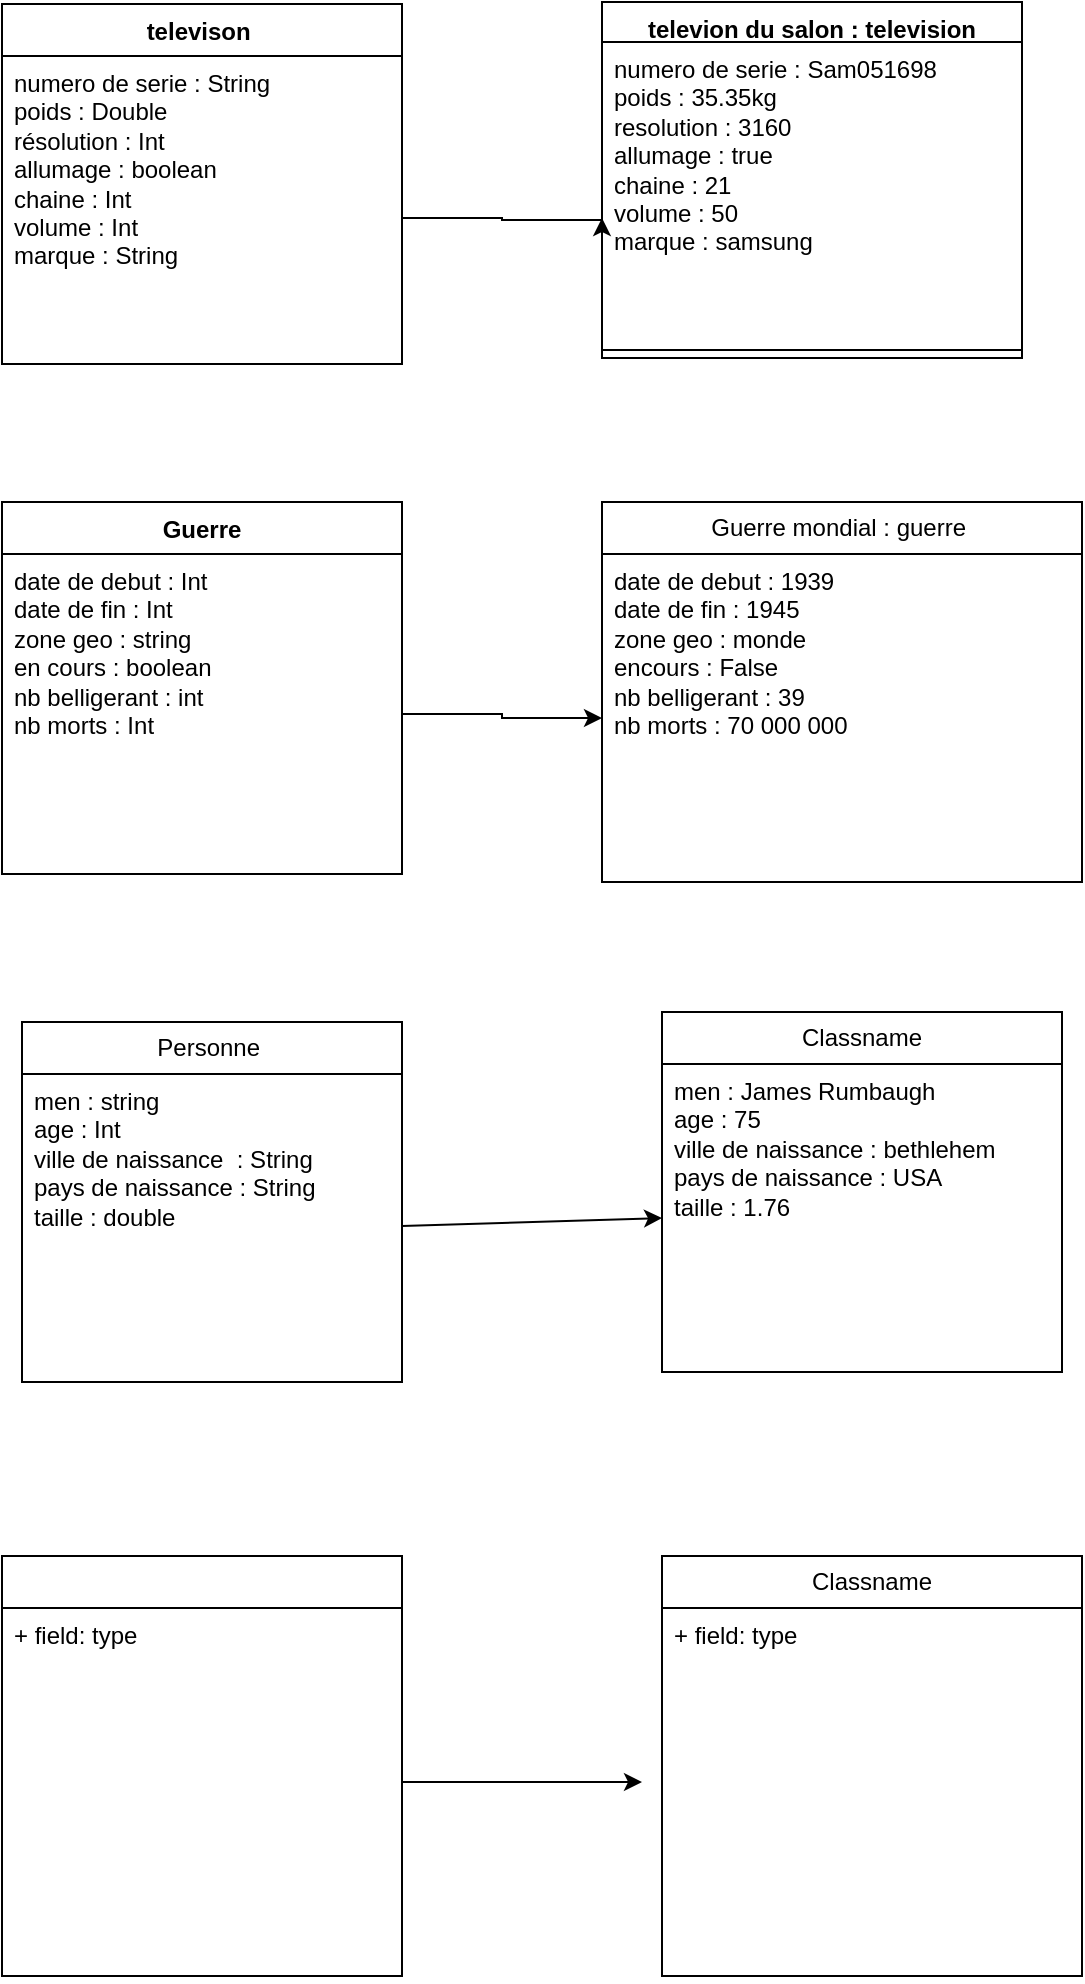 <mxfile version="21.6.5" type="device">
  <diagram name="Page-1" id="t0Lgox1frVnEfwLsOVVL">
    <mxGraphModel dx="1418" dy="798" grid="1" gridSize="10" guides="1" tooltips="1" connect="1" arrows="1" fold="1" page="1" pageScale="1" pageWidth="827" pageHeight="1169" math="0" shadow="0">
      <root>
        <mxCell id="0" />
        <mxCell id="1" parent="0" />
        <mxCell id="otsO9IkaGwNbgye9HCdE-43" value="televison&amp;nbsp;" style="swimlane;fontStyle=1;align=center;verticalAlign=top;childLayout=stackLayout;horizontal=1;startSize=26;horizontalStack=0;resizeParent=1;resizeParentMax=0;resizeLast=0;collapsible=1;marginBottom=0;whiteSpace=wrap;html=1;" vertex="1" parent="1">
          <mxGeometry x="20" y="81" width="200" height="180" as="geometry" />
        </mxCell>
        <mxCell id="otsO9IkaGwNbgye9HCdE-44" value="numero de serie : String&lt;br&gt;poids : Double&amp;nbsp;&lt;br&gt;résolution : Int&lt;br&gt;allumage : boolean&lt;br&gt;chaine : Int&lt;br&gt;volume : Int&amp;nbsp;&lt;br&gt;marque : String" style="text;strokeColor=none;fillColor=none;align=left;verticalAlign=top;spacingLeft=4;spacingRight=4;overflow=hidden;rotatable=0;points=[[0,0.5],[1,0.5]];portConstraint=eastwest;whiteSpace=wrap;html=1;" vertex="1" parent="otsO9IkaGwNbgye9HCdE-43">
          <mxGeometry y="26" width="200" height="154" as="geometry" />
        </mxCell>
        <mxCell id="otsO9IkaGwNbgye9HCdE-59" value="" style="edgeStyle=orthogonalEdgeStyle;rounded=0;orthogonalLoop=1;jettySize=auto;html=1;" edge="1" parent="1" source="otsO9IkaGwNbgye9HCdE-44">
          <mxGeometry relative="1" as="geometry">
            <mxPoint x="320" y="188" as="targetPoint" />
            <Array as="points">
              <mxPoint x="270" y="188" />
              <mxPoint x="270" y="189" />
            </Array>
          </mxGeometry>
        </mxCell>
        <mxCell id="otsO9IkaGwNbgye9HCdE-63" value="televion du salon : television" style="swimlane;fontStyle=1;align=center;verticalAlign=top;childLayout=stackLayout;horizontal=1;startSize=20;horizontalStack=0;resizeParent=1;resizeParentMax=0;resizeLast=0;collapsible=1;marginBottom=0;whiteSpace=wrap;html=1;" vertex="1" parent="1">
          <mxGeometry x="320" y="80" width="210" height="178" as="geometry" />
        </mxCell>
        <mxCell id="otsO9IkaGwNbgye9HCdE-64" value="numero de serie : Sam051698&lt;br&gt;poids : 35.35kg&lt;br&gt;resolution : 3160&amp;nbsp;&lt;br&gt;allumage : true&amp;nbsp;&lt;br&gt;chaine : 21&lt;br&gt;volume : 50&lt;br&gt;marque : samsung" style="text;strokeColor=none;fillColor=none;align=left;verticalAlign=top;spacingLeft=4;spacingRight=4;overflow=hidden;rotatable=0;points=[[0,0.5],[1,0.5]];portConstraint=eastwest;whiteSpace=wrap;html=1;" vertex="1" parent="otsO9IkaGwNbgye9HCdE-63">
          <mxGeometry y="20" width="210" height="150" as="geometry" />
        </mxCell>
        <mxCell id="otsO9IkaGwNbgye9HCdE-65" value="" style="line;strokeWidth=1;fillColor=none;align=left;verticalAlign=middle;spacingTop=-1;spacingLeft=3;spacingRight=3;rotatable=0;labelPosition=right;points=[];portConstraint=eastwest;strokeColor=inherit;" vertex="1" parent="otsO9IkaGwNbgye9HCdE-63">
          <mxGeometry y="170" width="210" height="8" as="geometry" />
        </mxCell>
        <mxCell id="otsO9IkaGwNbgye9HCdE-68" value="Guerre" style="swimlane;fontStyle=1;align=center;verticalAlign=top;childLayout=stackLayout;horizontal=1;startSize=26;horizontalStack=0;resizeParent=1;resizeParentMax=0;resizeLast=0;collapsible=1;marginBottom=0;whiteSpace=wrap;html=1;" vertex="1" parent="1">
          <mxGeometry x="20" y="330" width="200" height="186" as="geometry" />
        </mxCell>
        <mxCell id="otsO9IkaGwNbgye9HCdE-71" value="date de debut : Int&lt;br&gt;date de fin : Int&lt;br&gt;zone geo : string&lt;br&gt;en cours : boolean&amp;nbsp;&lt;br&gt;nb belligerant : int&lt;br&gt;nb morts : Int&lt;br&gt;" style="text;strokeColor=none;fillColor=none;align=left;verticalAlign=top;spacingLeft=4;spacingRight=4;overflow=hidden;rotatable=0;points=[[0,0.5],[1,0.5]];portConstraint=eastwest;whiteSpace=wrap;html=1;" vertex="1" parent="otsO9IkaGwNbgye9HCdE-68">
          <mxGeometry y="26" width="200" height="160" as="geometry" />
        </mxCell>
        <mxCell id="otsO9IkaGwNbgye9HCdE-76" value="Guerre mondial : guerre&amp;nbsp;" style="swimlane;fontStyle=0;childLayout=stackLayout;horizontal=1;startSize=26;fillColor=none;horizontalStack=0;resizeParent=1;resizeParentMax=0;resizeLast=0;collapsible=1;marginBottom=0;whiteSpace=wrap;html=1;" vertex="1" parent="1">
          <mxGeometry x="320" y="330" width="240" height="190" as="geometry" />
        </mxCell>
        <mxCell id="otsO9IkaGwNbgye9HCdE-78" value="date de debut : 1939&lt;br&gt;date de fin : 1945&lt;br&gt;zone geo : monde&lt;br&gt;encours : False&amp;nbsp;&lt;br&gt;nb belligerant : 39&lt;br&gt;nb morts : 70 000 000" style="text;strokeColor=none;fillColor=none;align=left;verticalAlign=top;spacingLeft=4;spacingRight=4;overflow=hidden;rotatable=0;points=[[0,0.5],[1,0.5]];portConstraint=eastwest;whiteSpace=wrap;html=1;" vertex="1" parent="otsO9IkaGwNbgye9HCdE-76">
          <mxGeometry y="26" width="240" height="164" as="geometry" />
        </mxCell>
        <mxCell id="otsO9IkaGwNbgye9HCdE-80" value="" style="edgeStyle=orthogonalEdgeStyle;rounded=0;orthogonalLoop=1;jettySize=auto;html=1;" edge="1" parent="1" source="otsO9IkaGwNbgye9HCdE-71" target="otsO9IkaGwNbgye9HCdE-78">
          <mxGeometry relative="1" as="geometry" />
        </mxCell>
        <mxCell id="otsO9IkaGwNbgye9HCdE-81" value="Personne&amp;nbsp;" style="swimlane;fontStyle=0;childLayout=stackLayout;horizontal=1;startSize=26;fillColor=none;horizontalStack=0;resizeParent=1;resizeParentMax=0;resizeLast=0;collapsible=1;marginBottom=0;whiteSpace=wrap;html=1;" vertex="1" parent="1">
          <mxGeometry x="30" y="590" width="190" height="180" as="geometry" />
        </mxCell>
        <mxCell id="otsO9IkaGwNbgye9HCdE-82" value="men : string&lt;br&gt;age : Int&lt;br&gt;ville de naissance&amp;nbsp; : String&lt;br&gt;pays de naissance : String&lt;br&gt;taille : double" style="text;strokeColor=none;fillColor=none;align=left;verticalAlign=top;spacingLeft=4;spacingRight=4;overflow=hidden;rotatable=0;points=[[0,0.5],[1,0.5]];portConstraint=eastwest;whiteSpace=wrap;html=1;" vertex="1" parent="otsO9IkaGwNbgye9HCdE-81">
          <mxGeometry y="26" width="190" height="154" as="geometry" />
        </mxCell>
        <mxCell id="otsO9IkaGwNbgye9HCdE-86" value="Classname" style="swimlane;fontStyle=0;childLayout=stackLayout;horizontal=1;startSize=26;fillColor=none;horizontalStack=0;resizeParent=1;resizeParentMax=0;resizeLast=0;collapsible=1;marginBottom=0;whiteSpace=wrap;html=1;" vertex="1" parent="1">
          <mxGeometry x="350" y="585" width="200" height="180" as="geometry" />
        </mxCell>
        <mxCell id="otsO9IkaGwNbgye9HCdE-94" value="men : James Rumbaugh&lt;br&gt;age : 75&lt;br&gt;ville de naissance : bethlehem&lt;br&gt;pays de naissance : USA&lt;br&gt;taille : 1.76" style="text;strokeColor=none;fillColor=none;align=left;verticalAlign=top;spacingLeft=4;spacingRight=4;overflow=hidden;rotatable=0;points=[[0,0.5],[1,0.5]];portConstraint=eastwest;whiteSpace=wrap;html=1;" vertex="1" parent="otsO9IkaGwNbgye9HCdE-86">
          <mxGeometry y="26" width="200" height="154" as="geometry" />
        </mxCell>
        <mxCell id="otsO9IkaGwNbgye9HCdE-97" value="" style="endArrow=classic;html=1;rounded=0;entryX=0;entryY=0.5;entryDx=0;entryDy=0;" edge="1" parent="1" target="otsO9IkaGwNbgye9HCdE-94">
          <mxGeometry width="50" height="50" relative="1" as="geometry">
            <mxPoint x="220" y="692" as="sourcePoint" />
            <mxPoint x="350" y="690" as="targetPoint" />
          </mxGeometry>
        </mxCell>
        <mxCell id="otsO9IkaGwNbgye9HCdE-98" value="" style="swimlane;fontStyle=0;childLayout=stackLayout;horizontal=1;startSize=26;fillColor=none;horizontalStack=0;resizeParent=1;resizeParentMax=0;resizeLast=0;collapsible=1;marginBottom=0;whiteSpace=wrap;html=1;" vertex="1" parent="1">
          <mxGeometry x="20" y="857" width="200" height="210" as="geometry" />
        </mxCell>
        <mxCell id="otsO9IkaGwNbgye9HCdE-99" value="+ field: type" style="text;strokeColor=none;fillColor=none;align=left;verticalAlign=top;spacingLeft=4;spacingRight=4;overflow=hidden;rotatable=0;points=[[0,0.5],[1,0.5]];portConstraint=eastwest;whiteSpace=wrap;html=1;" vertex="1" parent="otsO9IkaGwNbgye9HCdE-98">
          <mxGeometry y="26" width="200" height="184" as="geometry" />
        </mxCell>
        <mxCell id="otsO9IkaGwNbgye9HCdE-102" value="Classname" style="swimlane;fontStyle=0;childLayout=stackLayout;horizontal=1;startSize=26;fillColor=none;horizontalStack=0;resizeParent=1;resizeParentMax=0;resizeLast=0;collapsible=1;marginBottom=0;whiteSpace=wrap;html=1;" vertex="1" parent="1">
          <mxGeometry x="350" y="857" width="210" height="210" as="geometry" />
        </mxCell>
        <mxCell id="otsO9IkaGwNbgye9HCdE-103" value="+ field: type" style="text;strokeColor=none;fillColor=none;align=left;verticalAlign=top;spacingLeft=4;spacingRight=4;overflow=hidden;rotatable=0;points=[[0,0.5],[1,0.5]];portConstraint=eastwest;whiteSpace=wrap;html=1;" vertex="1" parent="otsO9IkaGwNbgye9HCdE-102">
          <mxGeometry y="26" width="210" height="184" as="geometry" />
        </mxCell>
        <mxCell id="otsO9IkaGwNbgye9HCdE-108" value="" style="endArrow=classic;html=1;rounded=0;" edge="1" parent="1">
          <mxGeometry width="50" height="50" relative="1" as="geometry">
            <mxPoint x="220" y="970" as="sourcePoint" />
            <mxPoint x="340" y="970" as="targetPoint" />
          </mxGeometry>
        </mxCell>
      </root>
    </mxGraphModel>
  </diagram>
</mxfile>
